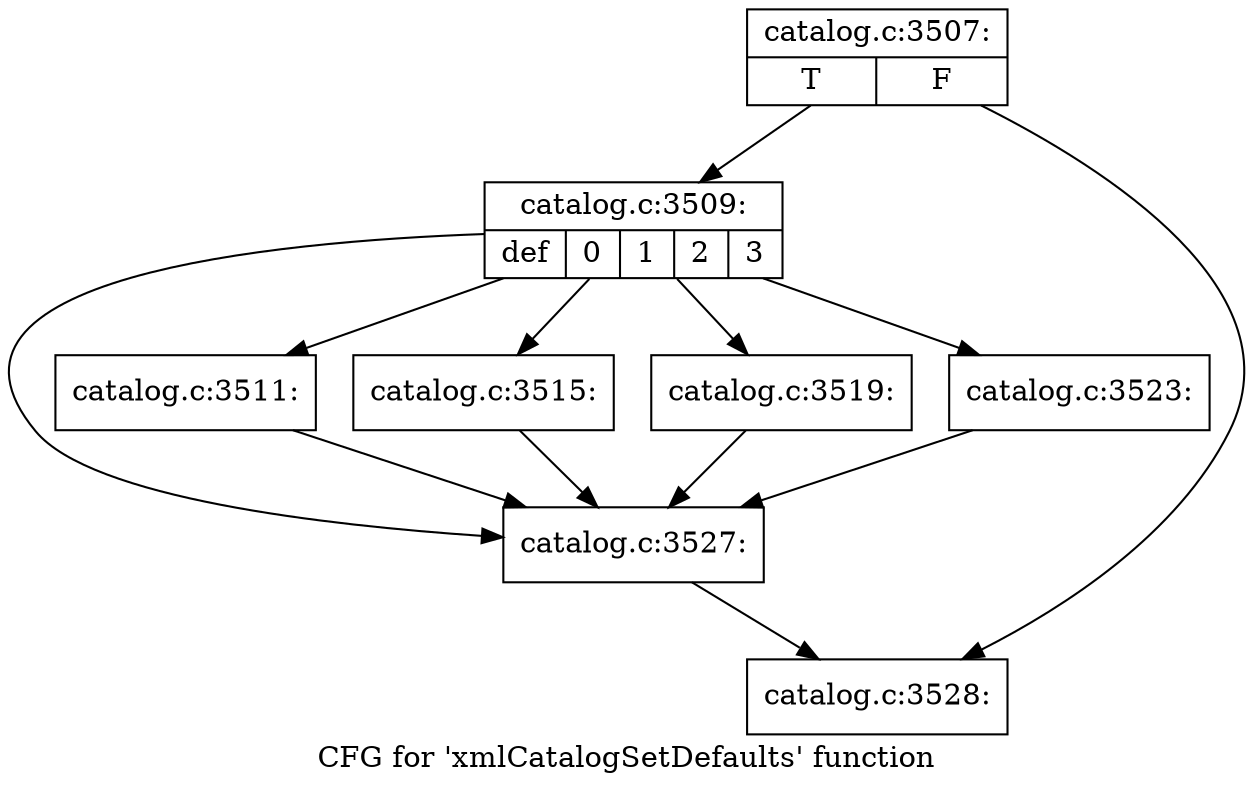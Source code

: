 digraph "CFG for 'xmlCatalogSetDefaults' function" {
	label="CFG for 'xmlCatalogSetDefaults' function";

	Node0x3889370 [shape=record,label="{catalog.c:3507:|{<s0>T|<s1>F}}"];
	Node0x3889370 -> Node0x38897d0;
	Node0x3889370 -> Node0x3889730;
	Node0x38897d0 [shape=record,label="{catalog.c:3509:|{<s0>def|<s1>0|<s2>1|<s3>2|<s4>3}}"];
	Node0x38897d0 -> Node0x3935d90;
	Node0x38897d0 -> Node0x38e5250;
	Node0x38897d0 -> Node0x38c8730;
	Node0x38897d0 -> Node0x393a8f0;
	Node0x38897d0 -> Node0x393ae00;
	Node0x38e5250 [shape=record,label="{catalog.c:3511:}"];
	Node0x38e5250 -> Node0x3935d90;
	Node0x38c8730 [shape=record,label="{catalog.c:3515:}"];
	Node0x38c8730 -> Node0x3935d90;
	Node0x393a8f0 [shape=record,label="{catalog.c:3519:}"];
	Node0x393a8f0 -> Node0x3935d90;
	Node0x393ae00 [shape=record,label="{catalog.c:3523:}"];
	Node0x393ae00 -> Node0x3935d90;
	Node0x3935d90 [shape=record,label="{catalog.c:3527:}"];
	Node0x3935d90 -> Node0x3889730;
	Node0x3889730 [shape=record,label="{catalog.c:3528:}"];
}
